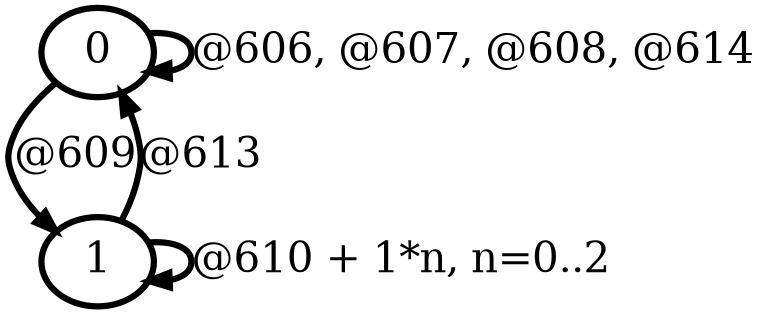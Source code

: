 digraph G {
        node [style=rounded, penwidth=3, fontsize=20, shape=oval];
        "0" -> "0" [label="@606, @607, @608, @614", color=black,arrowsize=1,style=bold,penwidth=3,fontsize=20];
"0" -> "1" [label="@609", color=black,arrowsize=1,style=bold,penwidth=3,fontsize=20];
"1" -> "1" [label="@610 + 1*n, n=0..2", color=black,arrowsize=1,style=bold,penwidth=3,fontsize=20];
"1" -> "0" [label="@613", color=black,arrowsize=1,style=bold,penwidth=3,fontsize=20];
}
